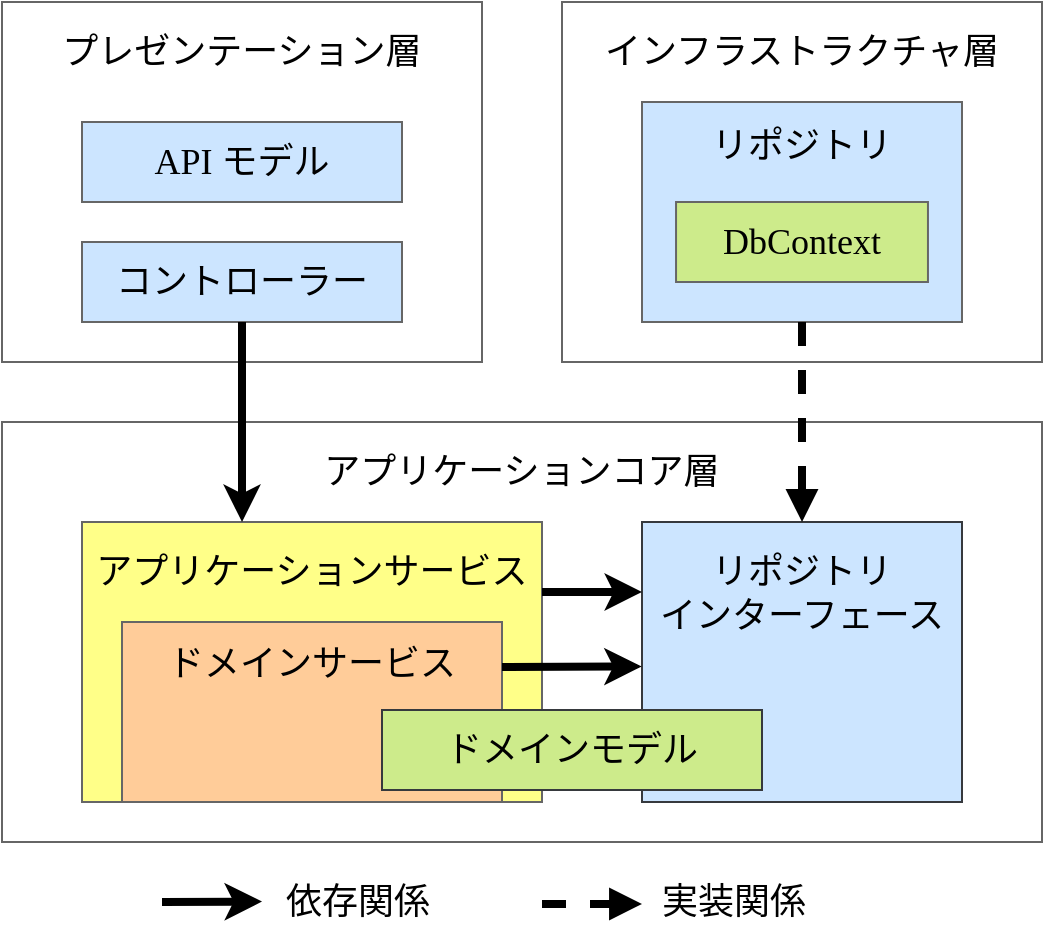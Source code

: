 <mxfile>
    <diagram id="_DG0sfizkGLdW_YoqMvD" name="ページ1">
        <mxGraphModel dx="1083" dy="506" grid="1" gridSize="10" guides="1" tooltips="1" connect="1" arrows="1" fold="1" page="1" pageScale="1" pageWidth="850" pageHeight="1100" background="#ffffff" math="0" shadow="0">
            <root>
                <mxCell id="0"/>
                <mxCell id="1" parent="0"/>
                <mxCell id="2" value="&lt;font color=&quot;#000000&quot;&gt;アプリケーションコア層&lt;br&gt;&lt;/font&gt;" style="rounded=0;whiteSpace=wrap;html=1;fontFamily=Noto Sans JP;fontSize=18;strokeWidth=1;fontSource=https%3A%2F%2Ffonts.googleapis.com%2Fcss%3Ffamily%3DNoto%2BSans%2BJP;fillColor=none;strokeColor=#666666;spacingTop=8;verticalAlign=top;" vertex="1" parent="1">
                    <mxGeometry x="40" y="250" width="520" height="210" as="geometry"/>
                </mxCell>
                <mxCell id="3" value="&lt;div&gt;&lt;font color=&quot;#000000&quot;&gt;アプリケーションサービス&lt;/font&gt;&lt;/div&gt;" style="rounded=0;whiteSpace=wrap;html=1;fontFamily=Noto Sans JP;fontSize=18;fillColor=#ffff88;strokeColor=#666666;strokeWidth=1;spacingLeft=0;fontSource=https%3A%2F%2Ffonts.googleapis.com%2Fcss%3Ffamily%3DNoto%2BSans%2BJP;align=center;verticalAlign=top;spacingTop=8;" vertex="1" parent="1">
                    <mxGeometry x="80" y="300" width="230" height="140" as="geometry"/>
                </mxCell>
                <mxCell id="4" value="&lt;font color=&quot;#000000&quot;&gt;インフラストラクチャ層&lt;br&gt;&lt;/font&gt;" style="rounded=0;whiteSpace=wrap;html=1;fontFamily=Noto Sans JP;fontSize=18;strokeWidth=1;fontSource=https%3A%2F%2Ffonts.googleapis.com%2Fcss%3Ffamily%3DNoto%2BSans%2BJP;fillColor=none;strokeColor=#666666;spacingTop=8;verticalAlign=top;" vertex="1" parent="1">
                    <mxGeometry x="320" y="40" width="240" height="180" as="geometry"/>
                </mxCell>
                <mxCell id="5" value="&lt;font color=&quot;#000000&quot;&gt;プレゼンテーション層&lt;br&gt;&lt;/font&gt;" style="rounded=0;whiteSpace=wrap;html=1;fontFamily=Noto Sans JP;fontSize=18;strokeWidth=1;fontSource=https%3A%2F%2Ffonts.googleapis.com%2Fcss%3Ffamily%3DNoto%2BSans%2BJP;fillColor=none;strokeColor=#666666;spacingTop=8;verticalAlign=top;" vertex="1" parent="1">
                    <mxGeometry x="40" y="40" width="240" height="180" as="geometry"/>
                </mxCell>
                <mxCell id="6" value="&lt;div&gt;&lt;font color=&quot;#000000&quot;&gt;ドメインサービス&lt;/font&gt;&lt;/div&gt;" style="rounded=0;whiteSpace=wrap;html=1;fontFamily=Noto Sans JP;fontSize=18;fillColor=#ffcc99;strokeColor=#666666;strokeWidth=1;spacingLeft=0;fontSource=https%3A%2F%2Ffonts.googleapis.com%2Fcss%3Ffamily%3DNoto%2BSans%2BJP;align=center;verticalAlign=top;spacingTop=4;" vertex="1" parent="1">
                    <mxGeometry x="100" y="350" width="190" height="90" as="geometry"/>
                </mxCell>
                <mxCell id="7" value="&lt;font color=&quot;#000000&quot;&gt;リポジトリ&lt;br&gt;&lt;br&gt;&lt;br&gt;&lt;br&gt;&lt;/font&gt;" style="rounded=0;whiteSpace=wrap;html=1;fontFamily=Noto Sans JP;fontSize=18;fillColor=#cce5ff;strokeColor=#666666;strokeWidth=1;spacingLeft=0;fontSource=https%3A%2F%2Ffonts.googleapis.com%2Fcss%3Ffamily%3DNoto%2BSans%2BJP;" vertex="1" parent="1">
                    <mxGeometry x="360" y="90" width="160" height="110" as="geometry"/>
                </mxCell>
                <mxCell id="8" value="&lt;font color=&quot;#000000&quot;&gt;リポジトリ&lt;br&gt;インターフェース&lt;br&gt;&lt;/font&gt;" style="rounded=0;whiteSpace=wrap;html=1;fontFamily=Noto Sans JP;fontSize=18;fillColor=#cce5ff;strokeColor=#36393d;strokeWidth=1;spacingLeft=0;fontSource=https%3A%2F%2Ffonts.googleapis.com%2Fcss%3Ffamily%3DNoto%2BSans%2BJP;verticalAlign=top;spacingTop=8;" vertex="1" parent="1">
                    <mxGeometry x="360" y="300" width="160" height="140" as="geometry"/>
                </mxCell>
                <mxCell id="9" value="&lt;font color=&quot;#000000&quot;&gt;コントローラー&lt;/font&gt;" style="rounded=0;whiteSpace=wrap;html=1;fontFamily=Noto Sans JP;fontSize=18;fillColor=#cce5ff;strokeColor=#666666;strokeWidth=1;spacingLeft=0;fontSource=https%3A%2F%2Ffonts.googleapis.com%2Fcss%3Ffamily%3DNoto%2BSans%2BJP;" vertex="1" parent="1">
                    <mxGeometry x="80" y="160" width="160" height="40" as="geometry"/>
                </mxCell>
                <mxCell id="11" value="&lt;font color=&quot;#000000&quot;&gt;DbContext&lt;/font&gt;" style="rounded=0;whiteSpace=wrap;html=1;fontFamily=Noto Sans JP;fontSize=18;fillColor=#cdeb8b;strokeColor=#666666;strokeWidth=1;spacingLeft=0;fontSource=https%3A%2F%2Ffonts.googleapis.com%2Fcss%3Ffamily%3DNoto%2BSans%2BJP;" vertex="1" parent="1">
                    <mxGeometry x="377.02" y="140" width="125.96" height="40" as="geometry"/>
                </mxCell>
                <mxCell id="12" style="edgeStyle=none;sketch=0;html=1;exitX=0.5;exitY=1;exitDx=0;exitDy=0;shadow=0;fontColor=#000000;endArrow=classic;endFill=1;strokeColor=#000000;strokeWidth=4;" edge="1" parent="1" source="9">
                    <mxGeometry relative="1" as="geometry">
                        <mxPoint x="655.58" y="575" as="sourcePoint"/>
                        <mxPoint x="160" y="300" as="targetPoint"/>
                    </mxGeometry>
                </mxCell>
                <mxCell id="13" style="edgeStyle=none;sketch=0;html=1;exitX=0.5;exitY=1;exitDx=0;exitDy=0;shadow=0;fontColor=#000000;endArrow=block;endFill=1;strokeColor=#000000;strokeWidth=4;dashed=1;" edge="1" parent="1" source="7" target="8">
                    <mxGeometry relative="1" as="geometry">
                        <mxPoint x="455" y="330" as="sourcePoint"/>
                        <mxPoint x="489.057" y="485.94" as="targetPoint"/>
                    </mxGeometry>
                </mxCell>
                <mxCell id="14" value="&lt;font color=&quot;#000000&quot;&gt;ドメインモデル&lt;/font&gt;" style="rounded=0;whiteSpace=wrap;html=1;fontFamily=Noto Sans JP;fontSize=18;fillColor=#cdeb8b;strokeColor=#36393d;strokeWidth=1;spacingLeft=0;fontSource=https%3A%2F%2Ffonts.googleapis.com%2Fcss%3Ffamily%3DNoto%2BSans%2BJP;" vertex="1" parent="1">
                    <mxGeometry x="230" y="394" width="190" height="40" as="geometry"/>
                </mxCell>
                <mxCell id="15" value="依存関係" style="text;html=1;strokeColor=none;fillColor=none;align=left;verticalAlign=middle;whiteSpace=wrap;rounded=0;fontFamily=Noto Sans JP;fontSource=https%3A%2F%2Ffonts.googleapis.com%2Fcss%3Ffamily%3DNoto%2BSans%2BJP;fontSize=18;fontColor=#000000;" vertex="1" parent="1">
                    <mxGeometry x="180" y="470" width="90" height="40" as="geometry"/>
                </mxCell>
                <mxCell id="16" style="edgeStyle=none;sketch=0;html=1;shadow=0;fontColor=#000000;endArrow=classic;endFill=1;strokeColor=#000000;strokeWidth=4;" edge="1" parent="1">
                    <mxGeometry relative="1" as="geometry">
                        <mxPoint x="120" y="490" as="sourcePoint"/>
                        <mxPoint x="170" y="489.78" as="targetPoint"/>
                    </mxGeometry>
                </mxCell>
                <mxCell id="17" value="実装関係" style="text;html=1;strokeColor=none;fillColor=none;align=left;verticalAlign=middle;whiteSpace=wrap;rounded=0;fontFamily=Noto Sans JP;fontSource=https%3A%2F%2Ffonts.googleapis.com%2Fcss%3Ffamily%3DNoto%2BSans%2BJP;fontSize=18;fontColor=#000000;" vertex="1" parent="1">
                    <mxGeometry x="368.42" y="470" width="90" height="40" as="geometry"/>
                </mxCell>
                <mxCell id="18" style="edgeStyle=none;sketch=0;html=1;shadow=0;fontColor=#000000;endArrow=block;endFill=1;strokeColor=#000000;strokeWidth=4;dashed=1;" edge="1" parent="1">
                    <mxGeometry relative="1" as="geometry">
                        <mxPoint x="310" y="491" as="sourcePoint"/>
                        <mxPoint x="360" y="491" as="targetPoint"/>
                    </mxGeometry>
                </mxCell>
                <mxCell id="19" style="edgeStyle=none;sketch=0;html=1;shadow=0;fontColor=#000000;endArrow=classic;endFill=1;strokeColor=#000000;strokeWidth=4;exitX=1;exitY=0.25;exitDx=0;exitDy=0;entryX=-0.001;entryY=0.516;entryDx=0;entryDy=0;entryPerimeter=0;" edge="1" parent="1" source="6" target="8">
                    <mxGeometry relative="1" as="geometry">
                        <mxPoint x="340" y="373" as="sourcePoint"/>
                        <mxPoint x="580" y="373" as="targetPoint"/>
                    </mxGeometry>
                </mxCell>
                <mxCell id="20" style="edgeStyle=none;sketch=0;html=1;exitX=1;exitY=0.25;exitDx=0;exitDy=0;shadow=0;fontColor=#000000;endArrow=classic;endFill=1;strokeColor=#000000;strokeWidth=4;entryX=0;entryY=0.25;entryDx=0;entryDy=0;" edge="1" parent="1" source="3" target="8">
                    <mxGeometry relative="1" as="geometry">
                        <mxPoint x="641.76" y="575" as="sourcePoint"/>
                        <mxPoint x="686.18" y="573.14" as="targetPoint"/>
                    </mxGeometry>
                </mxCell>
                <mxCell id="21" value="&lt;font color=&quot;#000000&quot;&gt;API モデル&lt;/font&gt;" style="rounded=0;whiteSpace=wrap;html=1;fontFamily=Noto Sans JP;fontSize=18;fillColor=#cce5ff;strokeColor=#666666;strokeWidth=1;spacingLeft=0;fontSource=https%3A%2F%2Ffonts.googleapis.com%2Fcss%3Ffamily%3DNoto%2BSans%2BJP;" vertex="1" parent="1">
                    <mxGeometry x="80" y="100" width="160" height="40" as="geometry"/>
                </mxCell>
            </root>
        </mxGraphModel>
    </diagram>
</mxfile>